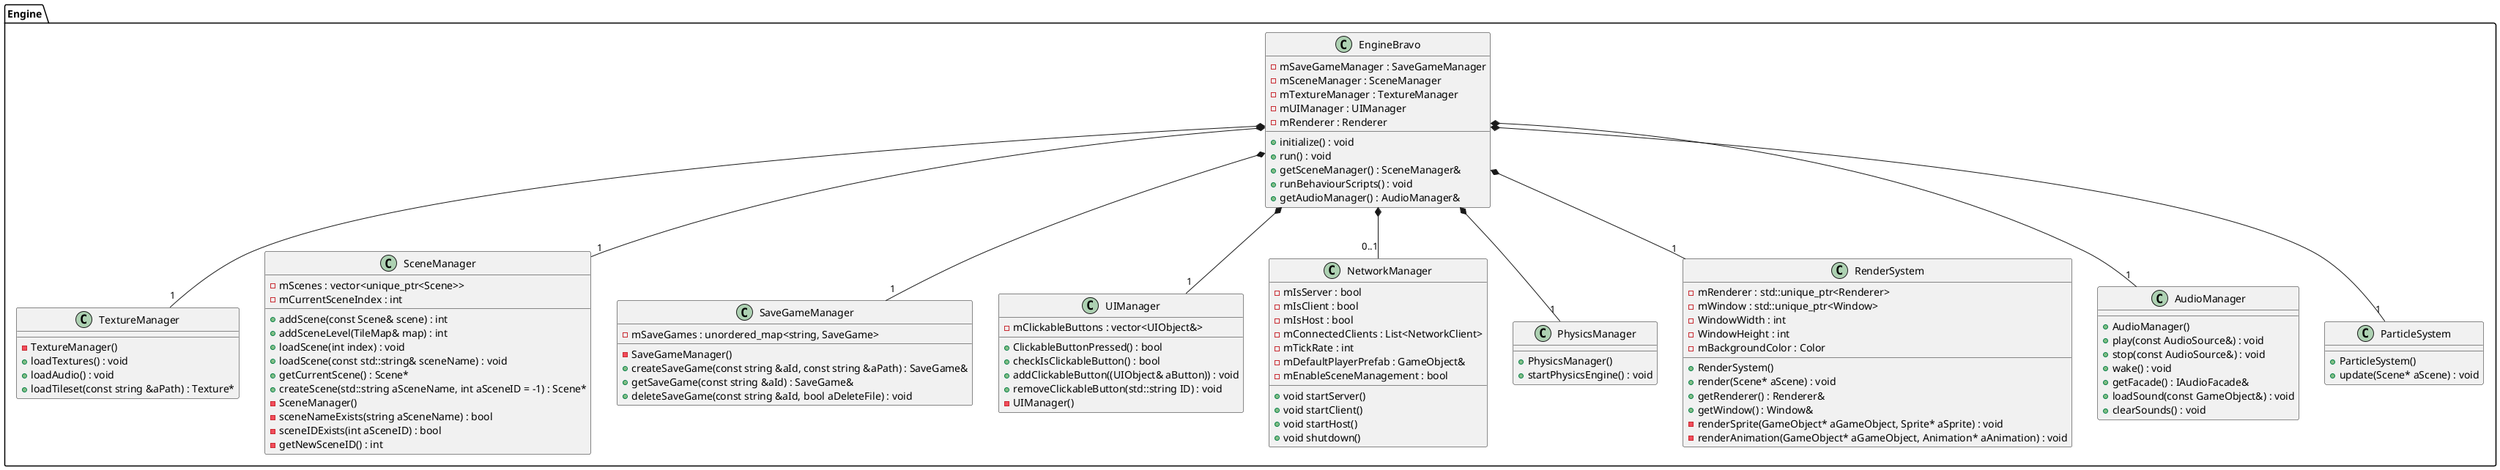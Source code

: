 @startuml enginePackageClassDiagram
package Engine {
    class EngineBravo {
        + initialize() : void
        + run() : void
        + getSceneManager() : SceneManager&
        + runBehaviourScripts() : void
        + getAudioManager() : AudioManager&
        - mSaveGameManager : SaveGameManager 
        - mSceneManager : SceneManager
        - mTextureManager : TextureManager
        - mUIManager : UIManager
        - mRenderer : Renderer
    }

    class TextureManager {
        - TextureManager()
        + loadTextures() : void
        + loadAudio() : void
        + loadTileset(const string &aPath) : Texture*
    }

    class SceneManager {
        + addScene(const Scene& scene) : int
        + addSceneLevel(TileMap& map) : int
        + loadScene(int index) : void
        + loadScene(const std::string& sceneName) : void
        + getCurrentScene() : Scene*
        + createScene(std::string aSceneName, int aSceneID = -1) : Scene*
        - SceneManager()
        - sceneNameExists(string aSceneName) : bool
        - sceneIDExists(int aSceneID) : bool
        - getNewSceneID() : int
        - mScenes : vector<unique_ptr<Scene>>
        - mCurrentSceneIndex : int
    }

    class SaveGameManager {
        - SaveGameManager()
        + createSaveGame(const string &aId, const string &aPath) : SaveGame&
        + getSaveGame(const string &aId) : SaveGame&
        + deleteSaveGame(const string &aId, bool aDeleteFile) : void
        - mSaveGames : unordered_map<string, SaveGame> 
    }

    class UIManager {
        - mClickableButtons : vector<UIObject&>
        + ClickableButtonPressed() : bool
        + checkIsClickableButton() : bool
        + addClickableButton((UIObject& aButton)) : void
        + removeClickableButton(std::string ID) : void
        - UIManager()
    }

    class NetworkManager {
        + void startServer()
        + void startClient()
        + void startHost()
        + void shutdown()
        - mIsServer : bool
        - mIsClient : bool
        - mIsHost : bool
        - mConnectedClients : List<NetworkClient>
        - mTickRate : int
        - mDefaultPlayerPrefab : GameObject&
        - mEnableSceneManagement : bool
    }

    class PhysicsManager {
        + PhysicsManager()
        + startPhysicsEngine() : void
    }

    class RenderSystem {
        + RenderSystem()
        + render(Scene* aScene) : void 
        + getRenderer() : Renderer& 
        + getWindow() : Window& 
        - renderSprite(GameObject* aGameObject, Sprite* aSprite) : void 
        - renderAnimation(GameObject* aGameObject, Animation* aAnimation) : void 
        - mRenderer : std::unique_ptr<Renderer> 
        - mWindow : std::unique_ptr<Window> 
        - WindowWidth : int 
        - WindowHeight : int 
        - mBackgroundColor : Color 
    }

    class AudioManager {
        + AudioManager()
        + play(const AudioSource&) : void
        + stop(const AudioSource&) : void
        + wake() : void
        + getFacade() : IAudioFacade&
        + loadSound(const GameObject&) : void
        + clearSounds() : void
    }

    class ParticleSystem {
        + ParticleSystem()
        + update(Scene* aScene) : void
    }

    EngineBravo *-- "1" SceneManager
    EngineBravo *-- "1" SaveGameManager
    EngineBravo *-- "1" UIManager
    EngineBravo *-- "1" TextureManager
    EngineBravo *-- "0..1" NetworkManager 
    EngineBravo *-- "1" PhysicsManager
    EngineBravo *-- "1" RenderSystem
    EngineBravo *-- "1" AudioManager
    EngineBravo *-- "1" ParticleSystem
}
@enduml